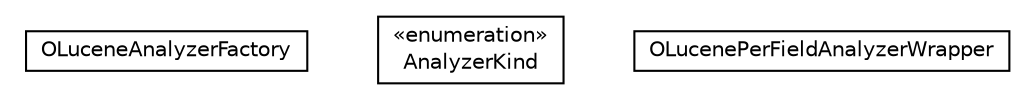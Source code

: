 #!/usr/local/bin/dot
#
# Class diagram 
# Generated by UMLGraph version R5_6-24-gf6e263 (http://www.umlgraph.org/)
#

digraph G {
	edge [fontname="Helvetica",fontsize=10,labelfontname="Helvetica",labelfontsize=10];
	node [fontname="Helvetica",fontsize=10,shape=plaintext];
	nodesep=0.25;
	ranksep=0.5;
	// com.orientechnologies.lucene.analyzer.OLuceneAnalyzerFactory
	c414424 [label=<<table title="com.orientechnologies.lucene.analyzer.OLuceneAnalyzerFactory" border="0" cellborder="1" cellspacing="0" cellpadding="2" port="p" href="./OLuceneAnalyzerFactory.html">
		<tr><td><table border="0" cellspacing="0" cellpadding="1">
<tr><td align="center" balign="center"> OLuceneAnalyzerFactory </td></tr>
		</table></td></tr>
		</table>>, URL="./OLuceneAnalyzerFactory.html", fontname="Helvetica", fontcolor="black", fontsize=10.0];
	// com.orientechnologies.lucene.analyzer.OLuceneAnalyzerFactory.AnalyzerKind
	c414425 [label=<<table title="com.orientechnologies.lucene.analyzer.OLuceneAnalyzerFactory.AnalyzerKind" border="0" cellborder="1" cellspacing="0" cellpadding="2" port="p" href="./OLuceneAnalyzerFactory.AnalyzerKind.html">
		<tr><td><table border="0" cellspacing="0" cellpadding="1">
<tr><td align="center" balign="center"> &#171;enumeration&#187; </td></tr>
<tr><td align="center" balign="center"> AnalyzerKind </td></tr>
		</table></td></tr>
		</table>>, URL="./OLuceneAnalyzerFactory.AnalyzerKind.html", fontname="Helvetica", fontcolor="black", fontsize=10.0];
	// com.orientechnologies.lucene.analyzer.OLucenePerFieldAnalyzerWrapper
	c414426 [label=<<table title="com.orientechnologies.lucene.analyzer.OLucenePerFieldAnalyzerWrapper" border="0" cellborder="1" cellspacing="0" cellpadding="2" port="p" href="./OLucenePerFieldAnalyzerWrapper.html">
		<tr><td><table border="0" cellspacing="0" cellpadding="1">
<tr><td align="center" balign="center"> OLucenePerFieldAnalyzerWrapper </td></tr>
		</table></td></tr>
		</table>>, URL="./OLucenePerFieldAnalyzerWrapper.html", fontname="Helvetica", fontcolor="black", fontsize=10.0];
}

